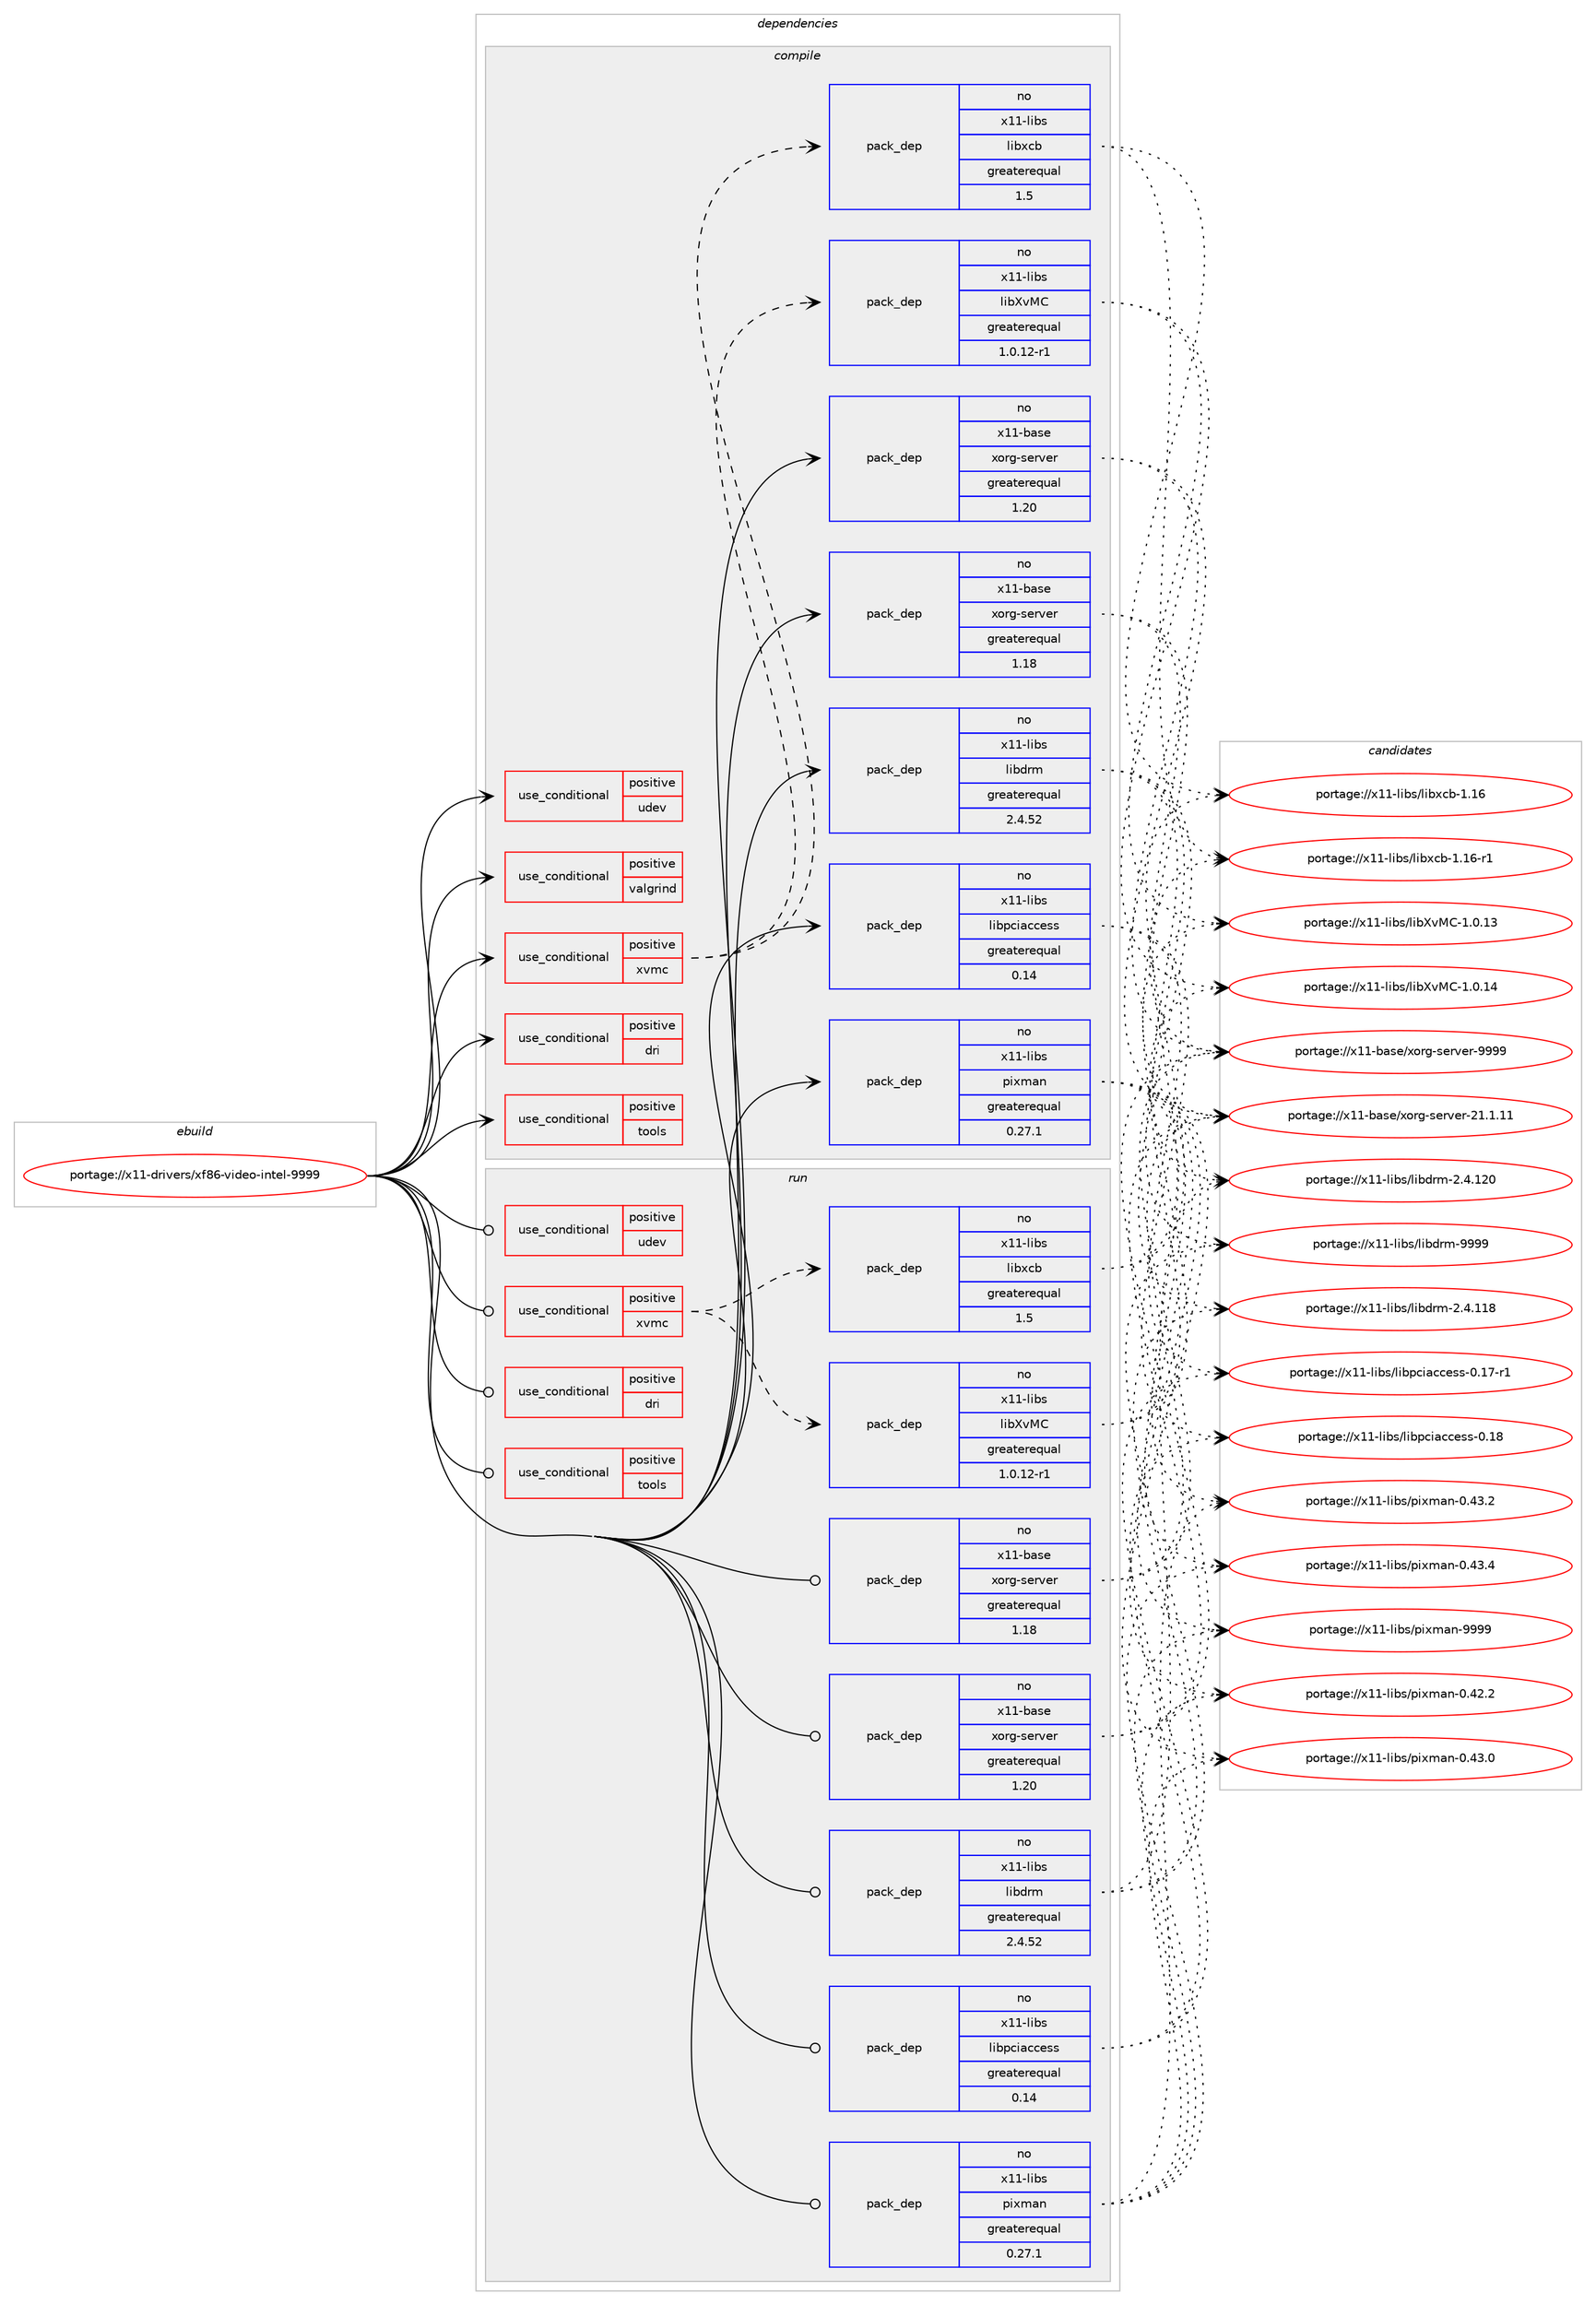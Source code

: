 digraph prolog {

# *************
# Graph options
# *************

newrank=true;
concentrate=true;
compound=true;
graph [rankdir=LR,fontname=Helvetica,fontsize=10,ranksep=1.5];#, ranksep=2.5, nodesep=0.2];
edge  [arrowhead=vee];
node  [fontname=Helvetica,fontsize=10];

# **********
# The ebuild
# **********

subgraph cluster_leftcol {
color=gray;
rank=same;
label=<<i>ebuild</i>>;
id [label="portage://x11-drivers/xf86-video-intel-9999", color=red, width=4, href="../x11-drivers/xf86-video-intel-9999.svg"];
}

# ****************
# The dependencies
# ****************

subgraph cluster_midcol {
color=gray;
label=<<i>dependencies</i>>;
subgraph cluster_compile {
fillcolor="#eeeeee";
style=filled;
label=<<i>compile</i>>;
subgraph cond13068 {
dependency18809 [label=<<TABLE BORDER="0" CELLBORDER="1" CELLSPACING="0" CELLPADDING="4"><TR><TD ROWSPAN="3" CELLPADDING="10">use_conditional</TD></TR><TR><TD>positive</TD></TR><TR><TD>dri</TD></TR></TABLE>>, shape=none, color=red];
# *** BEGIN UNKNOWN DEPENDENCY TYPE (TODO) ***
# dependency18809 -> package_dependency(portage://x11-drivers/xf86-video-intel-9999,install,no,x11-base,xorg-server,none,[,,],[],[use(disable(minimal),none)])
# *** END UNKNOWN DEPENDENCY TYPE (TODO) ***

# *** BEGIN UNKNOWN DEPENDENCY TYPE (TODO) ***
# dependency18809 -> package_dependency(portage://x11-drivers/xf86-video-intel-9999,install,no,x11-libs,libdrm,none,[,,],[],[])
# *** END UNKNOWN DEPENDENCY TYPE (TODO) ***

}
id:e -> dependency18809:w [weight=20,style="solid",arrowhead="vee"];
subgraph cond13069 {
dependency18810 [label=<<TABLE BORDER="0" CELLBORDER="1" CELLSPACING="0" CELLPADDING="4"><TR><TD ROWSPAN="3" CELLPADDING="10">use_conditional</TD></TR><TR><TD>positive</TD></TR><TR><TD>tools</TD></TR></TABLE>>, shape=none, color=red];
# *** BEGIN UNKNOWN DEPENDENCY TYPE (TODO) ***
# dependency18810 -> package_dependency(portage://x11-drivers/xf86-video-intel-9999,install,no,x11-libs,libX11,none,[,,],[],[])
# *** END UNKNOWN DEPENDENCY TYPE (TODO) ***

# *** BEGIN UNKNOWN DEPENDENCY TYPE (TODO) ***
# dependency18810 -> package_dependency(portage://x11-drivers/xf86-video-intel-9999,install,no,x11-libs,libxcb,none,[,,],[],[])
# *** END UNKNOWN DEPENDENCY TYPE (TODO) ***

# *** BEGIN UNKNOWN DEPENDENCY TYPE (TODO) ***
# dependency18810 -> package_dependency(portage://x11-drivers/xf86-video-intel-9999,install,no,x11-libs,libXcursor,none,[,,],[],[])
# *** END UNKNOWN DEPENDENCY TYPE (TODO) ***

# *** BEGIN UNKNOWN DEPENDENCY TYPE (TODO) ***
# dependency18810 -> package_dependency(portage://x11-drivers/xf86-video-intel-9999,install,no,x11-libs,libXdamage,none,[,,],[],[])
# *** END UNKNOWN DEPENDENCY TYPE (TODO) ***

# *** BEGIN UNKNOWN DEPENDENCY TYPE (TODO) ***
# dependency18810 -> package_dependency(portage://x11-drivers/xf86-video-intel-9999,install,no,x11-libs,libXinerama,none,[,,],[],[])
# *** END UNKNOWN DEPENDENCY TYPE (TODO) ***

# *** BEGIN UNKNOWN DEPENDENCY TYPE (TODO) ***
# dependency18810 -> package_dependency(portage://x11-drivers/xf86-video-intel-9999,install,no,x11-libs,libXrandr,none,[,,],[],[])
# *** END UNKNOWN DEPENDENCY TYPE (TODO) ***

# *** BEGIN UNKNOWN DEPENDENCY TYPE (TODO) ***
# dependency18810 -> package_dependency(portage://x11-drivers/xf86-video-intel-9999,install,no,x11-libs,libXrender,none,[,,],[],[])
# *** END UNKNOWN DEPENDENCY TYPE (TODO) ***

# *** BEGIN UNKNOWN DEPENDENCY TYPE (TODO) ***
# dependency18810 -> package_dependency(portage://x11-drivers/xf86-video-intel-9999,install,no,x11-libs,libxshmfence,none,[,,],[],[])
# *** END UNKNOWN DEPENDENCY TYPE (TODO) ***

# *** BEGIN UNKNOWN DEPENDENCY TYPE (TODO) ***
# dependency18810 -> package_dependency(portage://x11-drivers/xf86-video-intel-9999,install,no,x11-libs,libXtst,none,[,,],[],[])
# *** END UNKNOWN DEPENDENCY TYPE (TODO) ***

}
id:e -> dependency18810:w [weight=20,style="solid",arrowhead="vee"];
subgraph cond13070 {
dependency18811 [label=<<TABLE BORDER="0" CELLBORDER="1" CELLSPACING="0" CELLPADDING="4"><TR><TD ROWSPAN="3" CELLPADDING="10">use_conditional</TD></TR><TR><TD>positive</TD></TR><TR><TD>udev</TD></TR></TABLE>>, shape=none, color=red];
# *** BEGIN UNKNOWN DEPENDENCY TYPE (TODO) ***
# dependency18811 -> package_dependency(portage://x11-drivers/xf86-video-intel-9999,install,no,virtual,libudev,none,[,,],any_same_slot,[])
# *** END UNKNOWN DEPENDENCY TYPE (TODO) ***

}
id:e -> dependency18811:w [weight=20,style="solid",arrowhead="vee"];
subgraph cond13071 {
dependency18812 [label=<<TABLE BORDER="0" CELLBORDER="1" CELLSPACING="0" CELLPADDING="4"><TR><TD ROWSPAN="3" CELLPADDING="10">use_conditional</TD></TR><TR><TD>positive</TD></TR><TR><TD>valgrind</TD></TR></TABLE>>, shape=none, color=red];
# *** BEGIN UNKNOWN DEPENDENCY TYPE (TODO) ***
# dependency18812 -> package_dependency(portage://x11-drivers/xf86-video-intel-9999,install,no,dev-debug,valgrind,none,[,,],[],[])
# *** END UNKNOWN DEPENDENCY TYPE (TODO) ***

}
id:e -> dependency18812:w [weight=20,style="solid",arrowhead="vee"];
subgraph cond13072 {
dependency18813 [label=<<TABLE BORDER="0" CELLBORDER="1" CELLSPACING="0" CELLPADDING="4"><TR><TD ROWSPAN="3" CELLPADDING="10">use_conditional</TD></TR><TR><TD>positive</TD></TR><TR><TD>xvmc</TD></TR></TABLE>>, shape=none, color=red];
subgraph pack5487 {
dependency18814 [label=<<TABLE BORDER="0" CELLBORDER="1" CELLSPACING="0" CELLPADDING="4" WIDTH="220"><TR><TD ROWSPAN="6" CELLPADDING="30">pack_dep</TD></TR><TR><TD WIDTH="110">no</TD></TR><TR><TD>x11-libs</TD></TR><TR><TD>libXvMC</TD></TR><TR><TD>greaterequal</TD></TR><TR><TD>1.0.12-r1</TD></TR></TABLE>>, shape=none, color=blue];
}
dependency18813:e -> dependency18814:w [weight=20,style="dashed",arrowhead="vee"];
subgraph pack5488 {
dependency18815 [label=<<TABLE BORDER="0" CELLBORDER="1" CELLSPACING="0" CELLPADDING="4" WIDTH="220"><TR><TD ROWSPAN="6" CELLPADDING="30">pack_dep</TD></TR><TR><TD WIDTH="110">no</TD></TR><TR><TD>x11-libs</TD></TR><TR><TD>libxcb</TD></TR><TR><TD>greaterequal</TD></TR><TR><TD>1.5</TD></TR></TABLE>>, shape=none, color=blue];
}
dependency18813:e -> dependency18815:w [weight=20,style="dashed",arrowhead="vee"];
# *** BEGIN UNKNOWN DEPENDENCY TYPE (TODO) ***
# dependency18813 -> package_dependency(portage://x11-drivers/xf86-video-intel-9999,install,no,x11-libs,xcb-util,none,[,,],[],[])
# *** END UNKNOWN DEPENDENCY TYPE (TODO) ***

}
id:e -> dependency18813:w [weight=20,style="solid",arrowhead="vee"];
# *** BEGIN UNKNOWN DEPENDENCY TYPE (TODO) ***
# id -> package_dependency(portage://x11-drivers/xf86-video-intel-9999,install,no,x11-base,xorg-proto,none,[,,],[],[])
# *** END UNKNOWN DEPENDENCY TYPE (TODO) ***

subgraph pack5489 {
dependency18816 [label=<<TABLE BORDER="0" CELLBORDER="1" CELLSPACING="0" CELLPADDING="4" WIDTH="220"><TR><TD ROWSPAN="6" CELLPADDING="30">pack_dep</TD></TR><TR><TD WIDTH="110">no</TD></TR><TR><TD>x11-base</TD></TR><TR><TD>xorg-server</TD></TR><TR><TD>greaterequal</TD></TR><TR><TD>1.18</TD></TR></TABLE>>, shape=none, color=blue];
}
id:e -> dependency18816:w [weight=20,style="solid",arrowhead="vee"];
subgraph pack5490 {
dependency18817 [label=<<TABLE BORDER="0" CELLBORDER="1" CELLSPACING="0" CELLPADDING="4" WIDTH="220"><TR><TD ROWSPAN="6" CELLPADDING="30">pack_dep</TD></TR><TR><TD WIDTH="110">no</TD></TR><TR><TD>x11-base</TD></TR><TR><TD>xorg-server</TD></TR><TR><TD>greaterequal</TD></TR><TR><TD>1.20</TD></TR></TABLE>>, shape=none, color=blue];
}
id:e -> dependency18817:w [weight=20,style="solid",arrowhead="vee"];
# *** BEGIN UNKNOWN DEPENDENCY TYPE (TODO) ***
# id -> package_dependency(portage://x11-drivers/xf86-video-intel-9999,install,no,x11-libs,libXScrnSaver,none,[,,],[],[])
# *** END UNKNOWN DEPENDENCY TYPE (TODO) ***

# *** BEGIN UNKNOWN DEPENDENCY TYPE (TODO) ***
# id -> package_dependency(portage://x11-drivers/xf86-video-intel-9999,install,no,x11-libs,libXext,none,[,,],[],[])
# *** END UNKNOWN DEPENDENCY TYPE (TODO) ***

# *** BEGIN UNKNOWN DEPENDENCY TYPE (TODO) ***
# id -> package_dependency(portage://x11-drivers/xf86-video-intel-9999,install,no,x11-libs,libXfixes,none,[,,],[],[])
# *** END UNKNOWN DEPENDENCY TYPE (TODO) ***

subgraph pack5491 {
dependency18818 [label=<<TABLE BORDER="0" CELLBORDER="1" CELLSPACING="0" CELLPADDING="4" WIDTH="220"><TR><TD ROWSPAN="6" CELLPADDING="30">pack_dep</TD></TR><TR><TD WIDTH="110">no</TD></TR><TR><TD>x11-libs</TD></TR><TR><TD>libdrm</TD></TR><TR><TD>greaterequal</TD></TR><TR><TD>2.4.52</TD></TR></TABLE>>, shape=none, color=blue];
}
id:e -> dependency18818:w [weight=20,style="solid",arrowhead="vee"];
subgraph pack5492 {
dependency18819 [label=<<TABLE BORDER="0" CELLBORDER="1" CELLSPACING="0" CELLPADDING="4" WIDTH="220"><TR><TD ROWSPAN="6" CELLPADDING="30">pack_dep</TD></TR><TR><TD WIDTH="110">no</TD></TR><TR><TD>x11-libs</TD></TR><TR><TD>libpciaccess</TD></TR><TR><TD>greaterequal</TD></TR><TR><TD>0.14</TD></TR></TABLE>>, shape=none, color=blue];
}
id:e -> dependency18819:w [weight=20,style="solid",arrowhead="vee"];
subgraph pack5493 {
dependency18820 [label=<<TABLE BORDER="0" CELLBORDER="1" CELLSPACING="0" CELLPADDING="4" WIDTH="220"><TR><TD ROWSPAN="6" CELLPADDING="30">pack_dep</TD></TR><TR><TD WIDTH="110">no</TD></TR><TR><TD>x11-libs</TD></TR><TR><TD>pixman</TD></TR><TR><TD>greaterequal</TD></TR><TR><TD>0.27.1</TD></TR></TABLE>>, shape=none, color=blue];
}
id:e -> dependency18820:w [weight=20,style="solid",arrowhead="vee"];
}
subgraph cluster_compileandrun {
fillcolor="#eeeeee";
style=filled;
label=<<i>compile and run</i>>;
}
subgraph cluster_run {
fillcolor="#eeeeee";
style=filled;
label=<<i>run</i>>;
subgraph cond13073 {
dependency18821 [label=<<TABLE BORDER="0" CELLBORDER="1" CELLSPACING="0" CELLPADDING="4"><TR><TD ROWSPAN="3" CELLPADDING="10">use_conditional</TD></TR><TR><TD>positive</TD></TR><TR><TD>dri</TD></TR></TABLE>>, shape=none, color=red];
# *** BEGIN UNKNOWN DEPENDENCY TYPE (TODO) ***
# dependency18821 -> package_dependency(portage://x11-drivers/xf86-video-intel-9999,run,no,x11-base,xorg-server,none,[,,],[],[use(disable(minimal),none)])
# *** END UNKNOWN DEPENDENCY TYPE (TODO) ***

# *** BEGIN UNKNOWN DEPENDENCY TYPE (TODO) ***
# dependency18821 -> package_dependency(portage://x11-drivers/xf86-video-intel-9999,run,no,x11-libs,libdrm,none,[,,],[],[])
# *** END UNKNOWN DEPENDENCY TYPE (TODO) ***

}
id:e -> dependency18821:w [weight=20,style="solid",arrowhead="odot"];
subgraph cond13074 {
dependency18822 [label=<<TABLE BORDER="0" CELLBORDER="1" CELLSPACING="0" CELLPADDING="4"><TR><TD ROWSPAN="3" CELLPADDING="10">use_conditional</TD></TR><TR><TD>positive</TD></TR><TR><TD>tools</TD></TR></TABLE>>, shape=none, color=red];
# *** BEGIN UNKNOWN DEPENDENCY TYPE (TODO) ***
# dependency18822 -> package_dependency(portage://x11-drivers/xf86-video-intel-9999,run,no,x11-libs,libX11,none,[,,],[],[])
# *** END UNKNOWN DEPENDENCY TYPE (TODO) ***

# *** BEGIN UNKNOWN DEPENDENCY TYPE (TODO) ***
# dependency18822 -> package_dependency(portage://x11-drivers/xf86-video-intel-9999,run,no,x11-libs,libxcb,none,[,,],[],[])
# *** END UNKNOWN DEPENDENCY TYPE (TODO) ***

# *** BEGIN UNKNOWN DEPENDENCY TYPE (TODO) ***
# dependency18822 -> package_dependency(portage://x11-drivers/xf86-video-intel-9999,run,no,x11-libs,libXcursor,none,[,,],[],[])
# *** END UNKNOWN DEPENDENCY TYPE (TODO) ***

# *** BEGIN UNKNOWN DEPENDENCY TYPE (TODO) ***
# dependency18822 -> package_dependency(portage://x11-drivers/xf86-video-intel-9999,run,no,x11-libs,libXdamage,none,[,,],[],[])
# *** END UNKNOWN DEPENDENCY TYPE (TODO) ***

# *** BEGIN UNKNOWN DEPENDENCY TYPE (TODO) ***
# dependency18822 -> package_dependency(portage://x11-drivers/xf86-video-intel-9999,run,no,x11-libs,libXinerama,none,[,,],[],[])
# *** END UNKNOWN DEPENDENCY TYPE (TODO) ***

# *** BEGIN UNKNOWN DEPENDENCY TYPE (TODO) ***
# dependency18822 -> package_dependency(portage://x11-drivers/xf86-video-intel-9999,run,no,x11-libs,libXrandr,none,[,,],[],[])
# *** END UNKNOWN DEPENDENCY TYPE (TODO) ***

# *** BEGIN UNKNOWN DEPENDENCY TYPE (TODO) ***
# dependency18822 -> package_dependency(portage://x11-drivers/xf86-video-intel-9999,run,no,x11-libs,libXrender,none,[,,],[],[])
# *** END UNKNOWN DEPENDENCY TYPE (TODO) ***

# *** BEGIN UNKNOWN DEPENDENCY TYPE (TODO) ***
# dependency18822 -> package_dependency(portage://x11-drivers/xf86-video-intel-9999,run,no,x11-libs,libxshmfence,none,[,,],[],[])
# *** END UNKNOWN DEPENDENCY TYPE (TODO) ***

# *** BEGIN UNKNOWN DEPENDENCY TYPE (TODO) ***
# dependency18822 -> package_dependency(portage://x11-drivers/xf86-video-intel-9999,run,no,x11-libs,libXtst,none,[,,],[],[])
# *** END UNKNOWN DEPENDENCY TYPE (TODO) ***

}
id:e -> dependency18822:w [weight=20,style="solid",arrowhead="odot"];
subgraph cond13075 {
dependency18823 [label=<<TABLE BORDER="0" CELLBORDER="1" CELLSPACING="0" CELLPADDING="4"><TR><TD ROWSPAN="3" CELLPADDING="10">use_conditional</TD></TR><TR><TD>positive</TD></TR><TR><TD>udev</TD></TR></TABLE>>, shape=none, color=red];
# *** BEGIN UNKNOWN DEPENDENCY TYPE (TODO) ***
# dependency18823 -> package_dependency(portage://x11-drivers/xf86-video-intel-9999,run,no,virtual,libudev,none,[,,],any_same_slot,[])
# *** END UNKNOWN DEPENDENCY TYPE (TODO) ***

}
id:e -> dependency18823:w [weight=20,style="solid",arrowhead="odot"];
subgraph cond13076 {
dependency18824 [label=<<TABLE BORDER="0" CELLBORDER="1" CELLSPACING="0" CELLPADDING="4"><TR><TD ROWSPAN="3" CELLPADDING="10">use_conditional</TD></TR><TR><TD>positive</TD></TR><TR><TD>xvmc</TD></TR></TABLE>>, shape=none, color=red];
subgraph pack5494 {
dependency18825 [label=<<TABLE BORDER="0" CELLBORDER="1" CELLSPACING="0" CELLPADDING="4" WIDTH="220"><TR><TD ROWSPAN="6" CELLPADDING="30">pack_dep</TD></TR><TR><TD WIDTH="110">no</TD></TR><TR><TD>x11-libs</TD></TR><TR><TD>libXvMC</TD></TR><TR><TD>greaterequal</TD></TR><TR><TD>1.0.12-r1</TD></TR></TABLE>>, shape=none, color=blue];
}
dependency18824:e -> dependency18825:w [weight=20,style="dashed",arrowhead="vee"];
subgraph pack5495 {
dependency18826 [label=<<TABLE BORDER="0" CELLBORDER="1" CELLSPACING="0" CELLPADDING="4" WIDTH="220"><TR><TD ROWSPAN="6" CELLPADDING="30">pack_dep</TD></TR><TR><TD WIDTH="110">no</TD></TR><TR><TD>x11-libs</TD></TR><TR><TD>libxcb</TD></TR><TR><TD>greaterequal</TD></TR><TR><TD>1.5</TD></TR></TABLE>>, shape=none, color=blue];
}
dependency18824:e -> dependency18826:w [weight=20,style="dashed",arrowhead="vee"];
# *** BEGIN UNKNOWN DEPENDENCY TYPE (TODO) ***
# dependency18824 -> package_dependency(portage://x11-drivers/xf86-video-intel-9999,run,no,x11-libs,xcb-util,none,[,,],[],[])
# *** END UNKNOWN DEPENDENCY TYPE (TODO) ***

}
id:e -> dependency18824:w [weight=20,style="solid",arrowhead="odot"];
subgraph pack5496 {
dependency18827 [label=<<TABLE BORDER="0" CELLBORDER="1" CELLSPACING="0" CELLPADDING="4" WIDTH="220"><TR><TD ROWSPAN="6" CELLPADDING="30">pack_dep</TD></TR><TR><TD WIDTH="110">no</TD></TR><TR><TD>x11-base</TD></TR><TR><TD>xorg-server</TD></TR><TR><TD>greaterequal</TD></TR><TR><TD>1.18</TD></TR></TABLE>>, shape=none, color=blue];
}
id:e -> dependency18827:w [weight=20,style="solid",arrowhead="odot"];
subgraph pack5497 {
dependency18828 [label=<<TABLE BORDER="0" CELLBORDER="1" CELLSPACING="0" CELLPADDING="4" WIDTH="220"><TR><TD ROWSPAN="6" CELLPADDING="30">pack_dep</TD></TR><TR><TD WIDTH="110">no</TD></TR><TR><TD>x11-base</TD></TR><TR><TD>xorg-server</TD></TR><TR><TD>greaterequal</TD></TR><TR><TD>1.20</TD></TR></TABLE>>, shape=none, color=blue];
}
id:e -> dependency18828:w [weight=20,style="solid",arrowhead="odot"];
# *** BEGIN UNKNOWN DEPENDENCY TYPE (TODO) ***
# id -> package_dependency(portage://x11-drivers/xf86-video-intel-9999,run,no,x11-base,xorg-server,none,[,,],any_same_slot,[])
# *** END UNKNOWN DEPENDENCY TYPE (TODO) ***

# *** BEGIN UNKNOWN DEPENDENCY TYPE (TODO) ***
# id -> package_dependency(portage://x11-drivers/xf86-video-intel-9999,run,no,x11-libs,libXScrnSaver,none,[,,],[],[])
# *** END UNKNOWN DEPENDENCY TYPE (TODO) ***

# *** BEGIN UNKNOWN DEPENDENCY TYPE (TODO) ***
# id -> package_dependency(portage://x11-drivers/xf86-video-intel-9999,run,no,x11-libs,libXext,none,[,,],[],[])
# *** END UNKNOWN DEPENDENCY TYPE (TODO) ***

# *** BEGIN UNKNOWN DEPENDENCY TYPE (TODO) ***
# id -> package_dependency(portage://x11-drivers/xf86-video-intel-9999,run,no,x11-libs,libXfixes,none,[,,],[],[])
# *** END UNKNOWN DEPENDENCY TYPE (TODO) ***

subgraph pack5498 {
dependency18829 [label=<<TABLE BORDER="0" CELLBORDER="1" CELLSPACING="0" CELLPADDING="4" WIDTH="220"><TR><TD ROWSPAN="6" CELLPADDING="30">pack_dep</TD></TR><TR><TD WIDTH="110">no</TD></TR><TR><TD>x11-libs</TD></TR><TR><TD>libdrm</TD></TR><TR><TD>greaterequal</TD></TR><TR><TD>2.4.52</TD></TR></TABLE>>, shape=none, color=blue];
}
id:e -> dependency18829:w [weight=20,style="solid",arrowhead="odot"];
subgraph pack5499 {
dependency18830 [label=<<TABLE BORDER="0" CELLBORDER="1" CELLSPACING="0" CELLPADDING="4" WIDTH="220"><TR><TD ROWSPAN="6" CELLPADDING="30">pack_dep</TD></TR><TR><TD WIDTH="110">no</TD></TR><TR><TD>x11-libs</TD></TR><TR><TD>libpciaccess</TD></TR><TR><TD>greaterequal</TD></TR><TR><TD>0.14</TD></TR></TABLE>>, shape=none, color=blue];
}
id:e -> dependency18830:w [weight=20,style="solid",arrowhead="odot"];
subgraph pack5500 {
dependency18831 [label=<<TABLE BORDER="0" CELLBORDER="1" CELLSPACING="0" CELLPADDING="4" WIDTH="220"><TR><TD ROWSPAN="6" CELLPADDING="30">pack_dep</TD></TR><TR><TD WIDTH="110">no</TD></TR><TR><TD>x11-libs</TD></TR><TR><TD>pixman</TD></TR><TR><TD>greaterequal</TD></TR><TR><TD>0.27.1</TD></TR></TABLE>>, shape=none, color=blue];
}
id:e -> dependency18831:w [weight=20,style="solid",arrowhead="odot"];
}
}

# **************
# The candidates
# **************

subgraph cluster_choices {
rank=same;
color=gray;
label=<<i>candidates</i>>;

subgraph choice5487 {
color=black;
nodesep=1;
choice12049494510810598115471081059888118776745494648464951 [label="portage://x11-libs/libXvMC-1.0.13", color=red, width=4,href="../x11-libs/libXvMC-1.0.13.svg"];
choice12049494510810598115471081059888118776745494648464952 [label="portage://x11-libs/libXvMC-1.0.14", color=red, width=4,href="../x11-libs/libXvMC-1.0.14.svg"];
dependency18814:e -> choice12049494510810598115471081059888118776745494648464951:w [style=dotted,weight="100"];
dependency18814:e -> choice12049494510810598115471081059888118776745494648464952:w [style=dotted,weight="100"];
}
subgraph choice5488 {
color=black;
nodesep=1;
choice12049494510810598115471081059812099984549464954 [label="portage://x11-libs/libxcb-1.16", color=red, width=4,href="../x11-libs/libxcb-1.16.svg"];
choice120494945108105981154710810598120999845494649544511449 [label="portage://x11-libs/libxcb-1.16-r1", color=red, width=4,href="../x11-libs/libxcb-1.16-r1.svg"];
dependency18815:e -> choice12049494510810598115471081059812099984549464954:w [style=dotted,weight="100"];
dependency18815:e -> choice120494945108105981154710810598120999845494649544511449:w [style=dotted,weight="100"];
}
subgraph choice5489 {
color=black;
nodesep=1;
choice120494945989711510147120111114103451151011141181011144550494649464949 [label="portage://x11-base/xorg-server-21.1.11", color=red, width=4,href="../x11-base/xorg-server-21.1.11.svg"];
choice120494945989711510147120111114103451151011141181011144557575757 [label="portage://x11-base/xorg-server-9999", color=red, width=4,href="../x11-base/xorg-server-9999.svg"];
dependency18816:e -> choice120494945989711510147120111114103451151011141181011144550494649464949:w [style=dotted,weight="100"];
dependency18816:e -> choice120494945989711510147120111114103451151011141181011144557575757:w [style=dotted,weight="100"];
}
subgraph choice5490 {
color=black;
nodesep=1;
choice120494945989711510147120111114103451151011141181011144550494649464949 [label="portage://x11-base/xorg-server-21.1.11", color=red, width=4,href="../x11-base/xorg-server-21.1.11.svg"];
choice120494945989711510147120111114103451151011141181011144557575757 [label="portage://x11-base/xorg-server-9999", color=red, width=4,href="../x11-base/xorg-server-9999.svg"];
dependency18817:e -> choice120494945989711510147120111114103451151011141181011144550494649464949:w [style=dotted,weight="100"];
dependency18817:e -> choice120494945989711510147120111114103451151011141181011144557575757:w [style=dotted,weight="100"];
}
subgraph choice5491 {
color=black;
nodesep=1;
choice1204949451081059811547108105981001141094550465246494956 [label="portage://x11-libs/libdrm-2.4.118", color=red, width=4,href="../x11-libs/libdrm-2.4.118.svg"];
choice1204949451081059811547108105981001141094550465246495048 [label="portage://x11-libs/libdrm-2.4.120", color=red, width=4,href="../x11-libs/libdrm-2.4.120.svg"];
choice1204949451081059811547108105981001141094557575757 [label="portage://x11-libs/libdrm-9999", color=red, width=4,href="../x11-libs/libdrm-9999.svg"];
dependency18818:e -> choice1204949451081059811547108105981001141094550465246494956:w [style=dotted,weight="100"];
dependency18818:e -> choice1204949451081059811547108105981001141094550465246495048:w [style=dotted,weight="100"];
dependency18818:e -> choice1204949451081059811547108105981001141094557575757:w [style=dotted,weight="100"];
}
subgraph choice5492 {
color=black;
nodesep=1;
choice1204949451081059811547108105981129910597999910111511545484649554511449 [label="portage://x11-libs/libpciaccess-0.17-r1", color=red, width=4,href="../x11-libs/libpciaccess-0.17-r1.svg"];
choice120494945108105981154710810598112991059799991011151154548464956 [label="portage://x11-libs/libpciaccess-0.18", color=red, width=4,href="../x11-libs/libpciaccess-0.18.svg"];
dependency18819:e -> choice1204949451081059811547108105981129910597999910111511545484649554511449:w [style=dotted,weight="100"];
dependency18819:e -> choice120494945108105981154710810598112991059799991011151154548464956:w [style=dotted,weight="100"];
}
subgraph choice5493 {
color=black;
nodesep=1;
choice12049494510810598115471121051201099711045484652504650 [label="portage://x11-libs/pixman-0.42.2", color=red, width=4,href="../x11-libs/pixman-0.42.2.svg"];
choice12049494510810598115471121051201099711045484652514648 [label="portage://x11-libs/pixman-0.43.0", color=red, width=4,href="../x11-libs/pixman-0.43.0.svg"];
choice12049494510810598115471121051201099711045484652514650 [label="portage://x11-libs/pixman-0.43.2", color=red, width=4,href="../x11-libs/pixman-0.43.2.svg"];
choice12049494510810598115471121051201099711045484652514652 [label="portage://x11-libs/pixman-0.43.4", color=red, width=4,href="../x11-libs/pixman-0.43.4.svg"];
choice1204949451081059811547112105120109971104557575757 [label="portage://x11-libs/pixman-9999", color=red, width=4,href="../x11-libs/pixman-9999.svg"];
dependency18820:e -> choice12049494510810598115471121051201099711045484652504650:w [style=dotted,weight="100"];
dependency18820:e -> choice12049494510810598115471121051201099711045484652514648:w [style=dotted,weight="100"];
dependency18820:e -> choice12049494510810598115471121051201099711045484652514650:w [style=dotted,weight="100"];
dependency18820:e -> choice12049494510810598115471121051201099711045484652514652:w [style=dotted,weight="100"];
dependency18820:e -> choice1204949451081059811547112105120109971104557575757:w [style=dotted,weight="100"];
}
subgraph choice5494 {
color=black;
nodesep=1;
choice12049494510810598115471081059888118776745494648464951 [label="portage://x11-libs/libXvMC-1.0.13", color=red, width=4,href="../x11-libs/libXvMC-1.0.13.svg"];
choice12049494510810598115471081059888118776745494648464952 [label="portage://x11-libs/libXvMC-1.0.14", color=red, width=4,href="../x11-libs/libXvMC-1.0.14.svg"];
dependency18825:e -> choice12049494510810598115471081059888118776745494648464951:w [style=dotted,weight="100"];
dependency18825:e -> choice12049494510810598115471081059888118776745494648464952:w [style=dotted,weight="100"];
}
subgraph choice5495 {
color=black;
nodesep=1;
choice12049494510810598115471081059812099984549464954 [label="portage://x11-libs/libxcb-1.16", color=red, width=4,href="../x11-libs/libxcb-1.16.svg"];
choice120494945108105981154710810598120999845494649544511449 [label="portage://x11-libs/libxcb-1.16-r1", color=red, width=4,href="../x11-libs/libxcb-1.16-r1.svg"];
dependency18826:e -> choice12049494510810598115471081059812099984549464954:w [style=dotted,weight="100"];
dependency18826:e -> choice120494945108105981154710810598120999845494649544511449:w [style=dotted,weight="100"];
}
subgraph choice5496 {
color=black;
nodesep=1;
choice120494945989711510147120111114103451151011141181011144550494649464949 [label="portage://x11-base/xorg-server-21.1.11", color=red, width=4,href="../x11-base/xorg-server-21.1.11.svg"];
choice120494945989711510147120111114103451151011141181011144557575757 [label="portage://x11-base/xorg-server-9999", color=red, width=4,href="../x11-base/xorg-server-9999.svg"];
dependency18827:e -> choice120494945989711510147120111114103451151011141181011144550494649464949:w [style=dotted,weight="100"];
dependency18827:e -> choice120494945989711510147120111114103451151011141181011144557575757:w [style=dotted,weight="100"];
}
subgraph choice5497 {
color=black;
nodesep=1;
choice120494945989711510147120111114103451151011141181011144550494649464949 [label="portage://x11-base/xorg-server-21.1.11", color=red, width=4,href="../x11-base/xorg-server-21.1.11.svg"];
choice120494945989711510147120111114103451151011141181011144557575757 [label="portage://x11-base/xorg-server-9999", color=red, width=4,href="../x11-base/xorg-server-9999.svg"];
dependency18828:e -> choice120494945989711510147120111114103451151011141181011144550494649464949:w [style=dotted,weight="100"];
dependency18828:e -> choice120494945989711510147120111114103451151011141181011144557575757:w [style=dotted,weight="100"];
}
subgraph choice5498 {
color=black;
nodesep=1;
choice1204949451081059811547108105981001141094550465246494956 [label="portage://x11-libs/libdrm-2.4.118", color=red, width=4,href="../x11-libs/libdrm-2.4.118.svg"];
choice1204949451081059811547108105981001141094550465246495048 [label="portage://x11-libs/libdrm-2.4.120", color=red, width=4,href="../x11-libs/libdrm-2.4.120.svg"];
choice1204949451081059811547108105981001141094557575757 [label="portage://x11-libs/libdrm-9999", color=red, width=4,href="../x11-libs/libdrm-9999.svg"];
dependency18829:e -> choice1204949451081059811547108105981001141094550465246494956:w [style=dotted,weight="100"];
dependency18829:e -> choice1204949451081059811547108105981001141094550465246495048:w [style=dotted,weight="100"];
dependency18829:e -> choice1204949451081059811547108105981001141094557575757:w [style=dotted,weight="100"];
}
subgraph choice5499 {
color=black;
nodesep=1;
choice1204949451081059811547108105981129910597999910111511545484649554511449 [label="portage://x11-libs/libpciaccess-0.17-r1", color=red, width=4,href="../x11-libs/libpciaccess-0.17-r1.svg"];
choice120494945108105981154710810598112991059799991011151154548464956 [label="portage://x11-libs/libpciaccess-0.18", color=red, width=4,href="../x11-libs/libpciaccess-0.18.svg"];
dependency18830:e -> choice1204949451081059811547108105981129910597999910111511545484649554511449:w [style=dotted,weight="100"];
dependency18830:e -> choice120494945108105981154710810598112991059799991011151154548464956:w [style=dotted,weight="100"];
}
subgraph choice5500 {
color=black;
nodesep=1;
choice12049494510810598115471121051201099711045484652504650 [label="portage://x11-libs/pixman-0.42.2", color=red, width=4,href="../x11-libs/pixman-0.42.2.svg"];
choice12049494510810598115471121051201099711045484652514648 [label="portage://x11-libs/pixman-0.43.0", color=red, width=4,href="../x11-libs/pixman-0.43.0.svg"];
choice12049494510810598115471121051201099711045484652514650 [label="portage://x11-libs/pixman-0.43.2", color=red, width=4,href="../x11-libs/pixman-0.43.2.svg"];
choice12049494510810598115471121051201099711045484652514652 [label="portage://x11-libs/pixman-0.43.4", color=red, width=4,href="../x11-libs/pixman-0.43.4.svg"];
choice1204949451081059811547112105120109971104557575757 [label="portage://x11-libs/pixman-9999", color=red, width=4,href="../x11-libs/pixman-9999.svg"];
dependency18831:e -> choice12049494510810598115471121051201099711045484652504650:w [style=dotted,weight="100"];
dependency18831:e -> choice12049494510810598115471121051201099711045484652514648:w [style=dotted,weight="100"];
dependency18831:e -> choice12049494510810598115471121051201099711045484652514650:w [style=dotted,weight="100"];
dependency18831:e -> choice12049494510810598115471121051201099711045484652514652:w [style=dotted,weight="100"];
dependency18831:e -> choice1204949451081059811547112105120109971104557575757:w [style=dotted,weight="100"];
}
}

}
